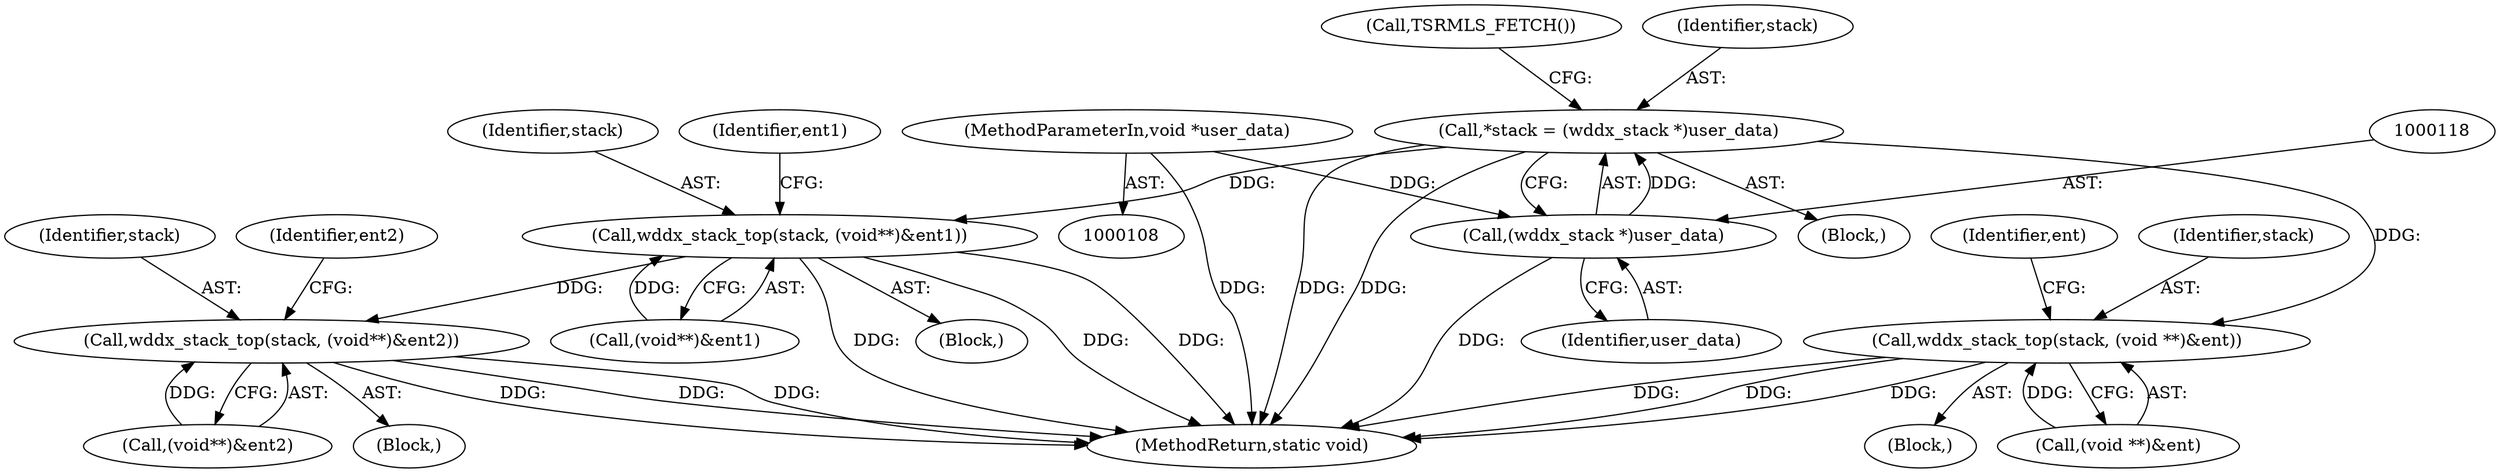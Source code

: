 digraph "0_php-src_a14fdb9746262549bbbb96abb87338bacd147e1b?w=1_0@pointer" {
"1000115" [label="(Call,*stack = (wddx_stack *)user_data)"];
"1000117" [label="(Call,(wddx_stack *)user_data)"];
"1000109" [label="(MethodParameterIn,void *user_data)"];
"1000179" [label="(Call,wddx_stack_top(stack, (void**)&ent1))"];
"1000302" [label="(Call,wddx_stack_top(stack, (void**)&ent2))"];
"1000574" [label="(Call,wddx_stack_top(stack, (void **)&ent))"];
"1000312" [label="(Identifier,ent2)"];
"1000109" [label="(MethodParameterIn,void *user_data)"];
"1000124" [label="(Call,TSRMLS_FETCH())"];
"1000303" [label="(Identifier,stack)"];
"1000572" [label="(Block,)"];
"1000574" [label="(Call,wddx_stack_top(stack, (void **)&ent))"];
"1000180" [label="(Identifier,stack)"];
"1000302" [label="(Call,wddx_stack_top(stack, (void**)&ent2))"];
"1000178" [label="(Block,)"];
"1000119" [label="(Identifier,user_data)"];
"1000304" [label="(Call,(void**)&ent2)"];
"1000576" [label="(Call,(void **)&ent)"];
"1000115" [label="(Call,*stack = (wddx_stack *)user_data)"];
"1000575" [label="(Identifier,stack)"];
"1000297" [label="(Block,)"];
"1000188" [label="(Identifier,ent1)"];
"1000581" [label="(Identifier,ent)"];
"1000586" [label="(MethodReturn,static void)"];
"1000116" [label="(Identifier,stack)"];
"1000179" [label="(Call,wddx_stack_top(stack, (void**)&ent1))"];
"1000111" [label="(Block,)"];
"1000117" [label="(Call,(wddx_stack *)user_data)"];
"1000181" [label="(Call,(void**)&ent1)"];
"1000115" -> "1000111"  [label="AST: "];
"1000115" -> "1000117"  [label="CFG: "];
"1000116" -> "1000115"  [label="AST: "];
"1000117" -> "1000115"  [label="AST: "];
"1000124" -> "1000115"  [label="CFG: "];
"1000115" -> "1000586"  [label="DDG: "];
"1000115" -> "1000586"  [label="DDG: "];
"1000117" -> "1000115"  [label="DDG: "];
"1000115" -> "1000179"  [label="DDG: "];
"1000115" -> "1000574"  [label="DDG: "];
"1000117" -> "1000119"  [label="CFG: "];
"1000118" -> "1000117"  [label="AST: "];
"1000119" -> "1000117"  [label="AST: "];
"1000117" -> "1000586"  [label="DDG: "];
"1000109" -> "1000117"  [label="DDG: "];
"1000109" -> "1000108"  [label="AST: "];
"1000109" -> "1000586"  [label="DDG: "];
"1000179" -> "1000178"  [label="AST: "];
"1000179" -> "1000181"  [label="CFG: "];
"1000180" -> "1000179"  [label="AST: "];
"1000181" -> "1000179"  [label="AST: "];
"1000188" -> "1000179"  [label="CFG: "];
"1000179" -> "1000586"  [label="DDG: "];
"1000179" -> "1000586"  [label="DDG: "];
"1000179" -> "1000586"  [label="DDG: "];
"1000181" -> "1000179"  [label="DDG: "];
"1000179" -> "1000302"  [label="DDG: "];
"1000302" -> "1000297"  [label="AST: "];
"1000302" -> "1000304"  [label="CFG: "];
"1000303" -> "1000302"  [label="AST: "];
"1000304" -> "1000302"  [label="AST: "];
"1000312" -> "1000302"  [label="CFG: "];
"1000302" -> "1000586"  [label="DDG: "];
"1000302" -> "1000586"  [label="DDG: "];
"1000302" -> "1000586"  [label="DDG: "];
"1000304" -> "1000302"  [label="DDG: "];
"1000574" -> "1000572"  [label="AST: "];
"1000574" -> "1000576"  [label="CFG: "];
"1000575" -> "1000574"  [label="AST: "];
"1000576" -> "1000574"  [label="AST: "];
"1000581" -> "1000574"  [label="CFG: "];
"1000574" -> "1000586"  [label="DDG: "];
"1000574" -> "1000586"  [label="DDG: "];
"1000574" -> "1000586"  [label="DDG: "];
"1000576" -> "1000574"  [label="DDG: "];
}
